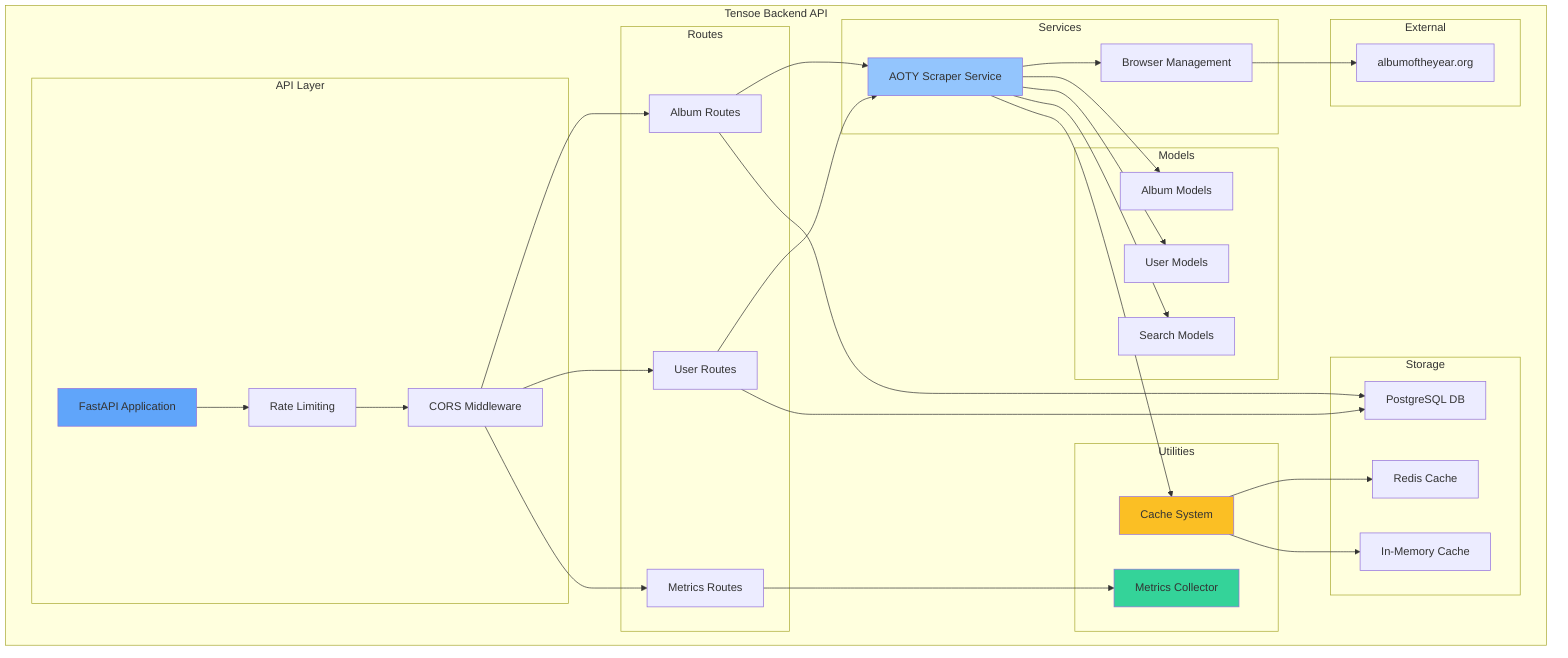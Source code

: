 graph TB
    subgraph "Tensoe Backend API"
        subgraph "API Layer"
            A[FastAPI Application]
            B[Rate Limiting]
            C[CORS Middleware]
        end
        
        subgraph "Routes"
            D[Album Routes]
            E[User Routes]
            F[Metrics Routes]
        end
        
        subgraph "Services"
            G[AOTY Scraper Service]
            H[Browser Management]
        end
        
        subgraph "Models"
            I[Album Models]
            J[User Models]
            K[Search Models]
        end
        
        subgraph "Utilities"
            L[Cache System]
            M[Metrics Collector]
        end
        
        subgraph "Storage"
            N[Redis Cache]
            O[In-Memory Cache]
            P[PostgreSQL DB]
        end
        
        subgraph "External"
            Q[albumoftheyear.org]
        end
    end
    
    A --> B
    B --> C
    C --> D
    C --> E
    C --> F
    
    D --> G
    E --> G
    F --> M
    
    G --> H
    G --> I
    G --> J
    G --> K
    
    G --> L
    L --> N
    L --> O
    
    D --> P
    E --> P
    
    H --> Q
    
    style A fill:#60A5FA
    style G fill:#93C5FD
    style L fill:#FBBF24
    style M fill:#34D399